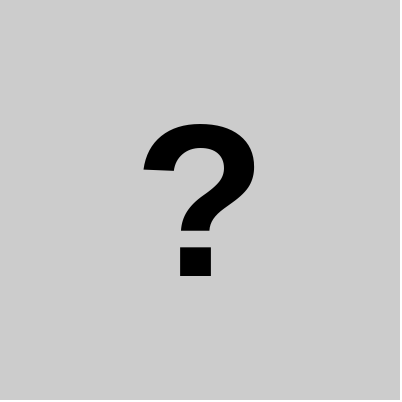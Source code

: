 <mxfile>
    <diagram id="uIgnC3iVnRY11og2nbTk" name="ページ1">
        <mxGraphModel dx="815" dy="895" grid="1" gridSize="10" guides="1" tooltips="1" connect="1" arrows="1" fold="1" page="1" pageScale="1" pageWidth="827" pageHeight="1169" math="0" shadow="0">
            <root>
                <mxCell id="0"/>
                <mxCell id="1" parent="0"/>
                <mxCell id="2" value="&lt;font color=&quot;#000000&quot; size=&quot;1&quot;&gt;&lt;b style=&quot;font-size: 109px&quot;&gt;?&lt;/b&gt;&lt;/font&gt;" style="rounded=0;whiteSpace=wrap;html=1;fillColor=#CCCCCC;fontSize=100;fontFamily=Helvetica;strokeColor=none;align=center;verticalAlign=middle;" parent="1" vertex="1">
                    <mxGeometry width="200" height="200" as="geometry"/>
                </mxCell>
            </root>
        </mxGraphModel>
    </diagram>
</mxfile>